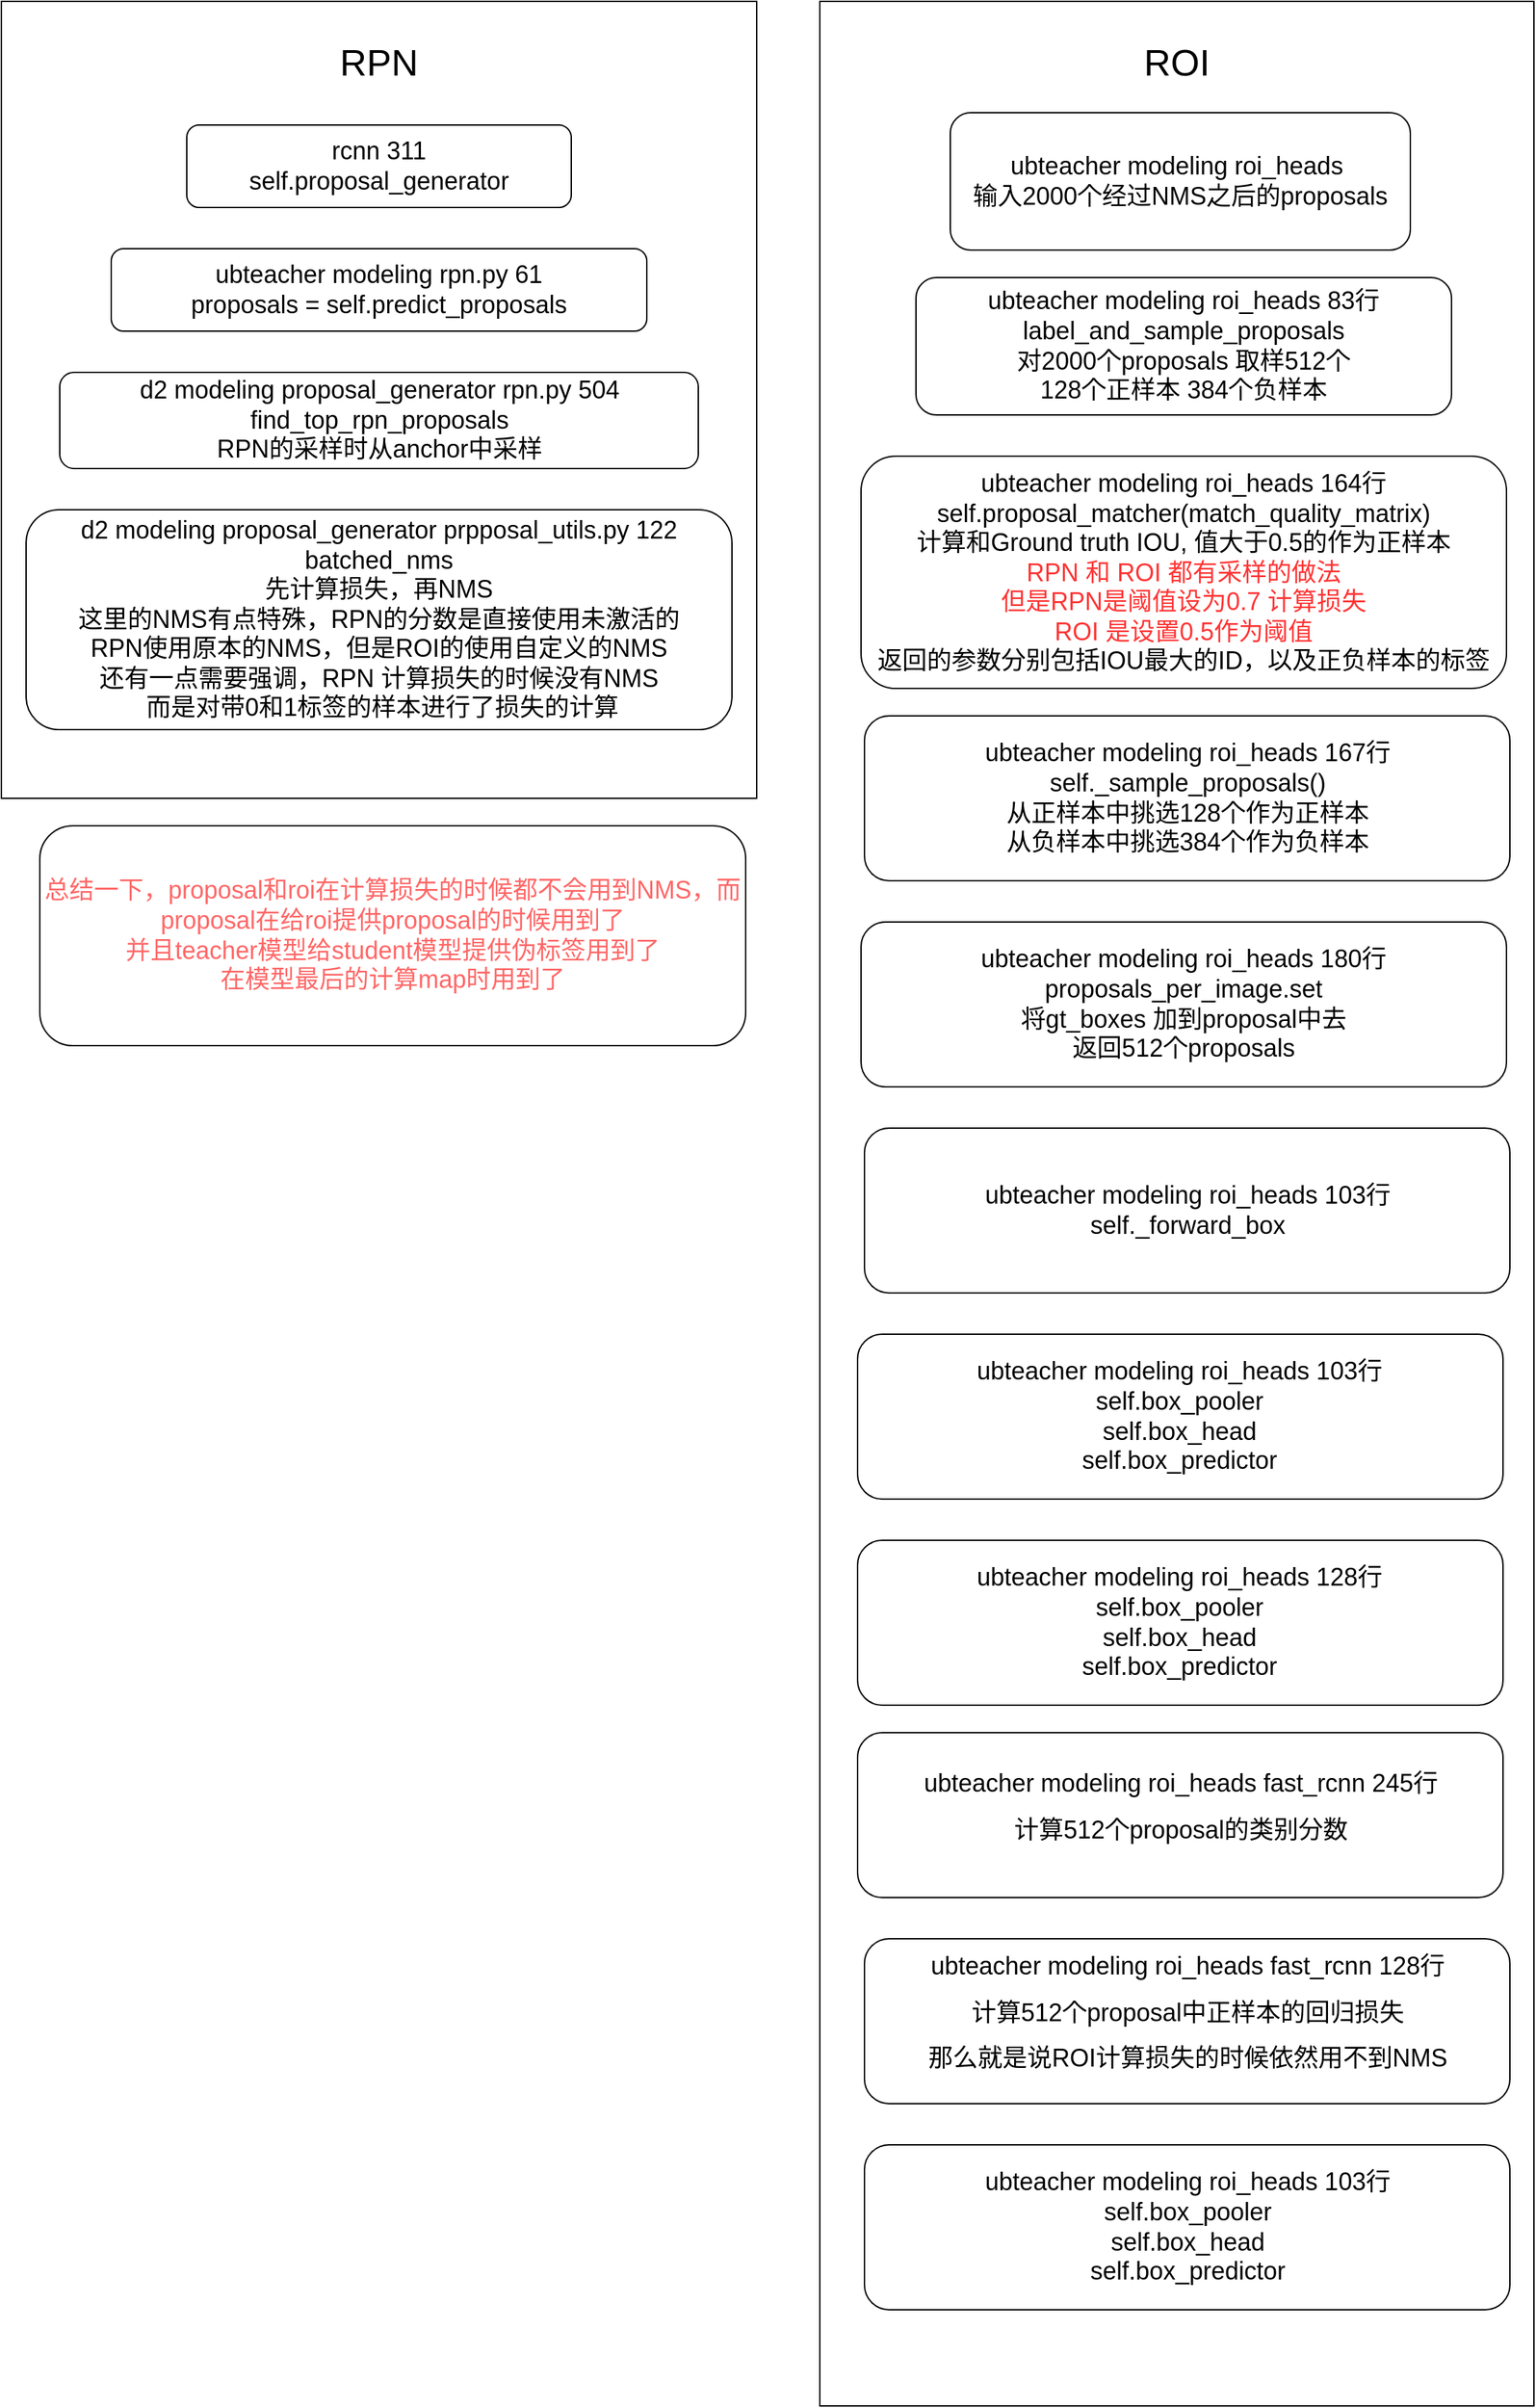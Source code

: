 <mxfile version="21.1.1" type="github">
  <diagram id="cp2CzAZKEZPghFZQ-joy" name="第 1 页">
    <mxGraphModel dx="1666" dy="865" grid="1" gridSize="10" guides="1" tooltips="1" connect="1" arrows="1" fold="1" page="1" pageScale="1" pageWidth="1200" pageHeight="1920" math="0" shadow="0">
      <root>
        <mxCell id="0" />
        <mxCell id="1" parent="0" />
        <mxCell id="iZZFebuZpYIs87GABAeR-6" value="" style="rounded=0;whiteSpace=wrap;html=1;fontFamily=Helvetica;fontSize=18;fontStyle=0" parent="1" vertex="1">
          <mxGeometry x="70" y="20" width="550" height="580" as="geometry" />
        </mxCell>
        <mxCell id="iZZFebuZpYIs87GABAeR-1" value="&lt;font style=&quot;font-size: 18px;&quot;&gt;rcnn 311&lt;br&gt;self.proposal_generator&lt;/font&gt;" style="rounded=1;whiteSpace=wrap;html=1;fontFamily=Helvetica;fontStyle=0;" parent="1" vertex="1">
          <mxGeometry x="205" y="110" width="280" height="60" as="geometry" />
        </mxCell>
        <mxCell id="iZZFebuZpYIs87GABAeR-2" value="&lt;font style=&quot;font-size: 18px;&quot;&gt;ubteacher modeling rpn.py 61&lt;br&gt;proposals = self.predict_proposals&lt;/font&gt;" style="rounded=1;whiteSpace=wrap;html=1;fontFamily=Helvetica;fontStyle=0;" parent="1" vertex="1">
          <mxGeometry x="150" y="200" width="390" height="60" as="geometry" />
        </mxCell>
        <mxCell id="iZZFebuZpYIs87GABAeR-3" value="&lt;font style=&quot;font-size: 18px;&quot;&gt;d2 modeling proposal_generator rpn.py 504&lt;br&gt;find_top_rpn_proposals&lt;br&gt;RPN的采样时从anchor中采样&lt;br&gt;&lt;/font&gt;" style="rounded=1;whiteSpace=wrap;html=1;fontFamily=Helvetica;fontStyle=0;" parent="1" vertex="1">
          <mxGeometry x="112.5" y="290" width="465" height="70" as="geometry" />
        </mxCell>
        <mxCell id="iZZFebuZpYIs87GABAeR-4" value="&lt;font style=&quot;font-size: 18px;&quot;&gt;d2 modeling proposal_generator prpposal_utils.py 122&lt;br&gt;batched_nms&lt;br&gt;先计算损失，再NMS&lt;br&gt;这里的NMS有点特殊，RPN的分数是直接使用未激活的&lt;br&gt;RPN使用原本的NMS，但是ROI的使用自定义的NMS&lt;br&gt;还有一点需要强调，RPN 计算损失的时候没有NMS&lt;br&gt;&amp;nbsp;而是对带0和1标签的样本进行了损失的计算&lt;br&gt;&lt;/font&gt;" style="rounded=1;whiteSpace=wrap;html=1;fontFamily=Helvetica;fontStyle=0;" parent="1" vertex="1">
          <mxGeometry x="88" y="390" width="514" height="160" as="geometry" />
        </mxCell>
        <mxCell id="iZZFebuZpYIs87GABAeR-7" value="RPN" style="text;html=1;strokeColor=none;fillColor=none;align=center;verticalAlign=middle;whiteSpace=wrap;rounded=0;fontFamily=Helvetica;fontSize=27;fontStyle=0" parent="1" vertex="1">
          <mxGeometry x="315" y="50" width="60" height="30" as="geometry" />
        </mxCell>
        <mxCell id="iZZFebuZpYIs87GABAeR-8" value="" style="rounded=0;whiteSpace=wrap;html=1;fontFamily=Helvetica;fontSize=18;fontStyle=0" parent="1" vertex="1">
          <mxGeometry x="666" y="20" width="520" height="1750" as="geometry" />
        </mxCell>
        <mxCell id="iZZFebuZpYIs87GABAeR-9" value="&lt;span style=&quot;font-size: 18px;&quot;&gt;ubteacher modeling roi_heads&amp;nbsp;&lt;br&gt;输入2000个经过NMS之后的proposals&lt;/span&gt;" style="rounded=1;whiteSpace=wrap;html=1;fontFamily=Helvetica;fontStyle=0;" parent="1" vertex="1">
          <mxGeometry x="761" y="101" width="335" height="100" as="geometry" />
        </mxCell>
        <mxCell id="iZZFebuZpYIs87GABAeR-10" value="&lt;span style=&quot;font-size: 18px;&quot;&gt;ubteacher modeling roi_heads 83行&lt;/span&gt;&lt;span style=&quot;font-size: 18px;&quot;&gt;&lt;br&gt;label_and_sample_proposals&lt;br&gt;对2000个proposals 取样512个&lt;br&gt;128个正样本 384个负样本&lt;br&gt;&lt;/span&gt;" style="rounded=1;whiteSpace=wrap;html=1;fontFamily=Helvetica;fontStyle=0;" parent="1" vertex="1">
          <mxGeometry x="736" y="221" width="390" height="100" as="geometry" />
        </mxCell>
        <mxCell id="iZZFebuZpYIs87GABAeR-13" value="ROI" style="text;html=1;strokeColor=none;fillColor=none;align=center;verticalAlign=middle;whiteSpace=wrap;rounded=0;fontFamily=Helvetica;fontSize=27;fontStyle=0" parent="1" vertex="1">
          <mxGeometry x="896" y="50" width="60" height="30" as="geometry" />
        </mxCell>
        <mxCell id="iZZFebuZpYIs87GABAeR-14" value="&lt;span style=&quot;font-size: 18px;&quot;&gt;ubteacher modeling roi_heads 164行&lt;/span&gt;&lt;br&gt;&lt;span style=&quot;font-size: 18px;&quot;&gt;self.proposal_matcher(match_quality_matrix)&lt;br&gt;计算和Ground truth IOU, 值大于0.5的作为正样本&lt;br&gt;&lt;font color=&quot;#ff3333&quot;&gt;RPN 和 ROI 都有采样的做法&lt;br&gt;但是RPN是阈值设为0.7 计算损失&lt;br&gt;ROI 是设置0.5作为阈值&lt;br&gt;&lt;/font&gt;返回的参数分别包括IOU最大的ID，以及正负样本的标签&lt;br&gt;&lt;/span&gt;" style="rounded=1;whiteSpace=wrap;html=1;fontFamily=Helvetica;fontStyle=0;" parent="1" vertex="1">
          <mxGeometry x="696" y="351" width="470" height="169" as="geometry" />
        </mxCell>
        <mxCell id="iZZFebuZpYIs87GABAeR-15" value="&lt;span style=&quot;font-size: 18px;&quot;&gt;ubteacher modeling roi_heads 167行&lt;/span&gt;&lt;br&gt;&lt;span style=&quot;font-size: 18px;&quot;&gt;self._sample_proposals()&lt;br&gt;从正样本中挑选128个作为正样本&lt;/span&gt;&lt;br&gt;&lt;span style=&quot;font-size: 18px;&quot;&gt;从负样本中挑选384个作为负样本&lt;/span&gt;" style="rounded=1;whiteSpace=wrap;html=1;fontFamily=Helvetica;fontStyle=0;" parent="1" vertex="1">
          <mxGeometry x="698.5" y="540" width="470" height="120" as="geometry" />
        </mxCell>
        <mxCell id="iZZFebuZpYIs87GABAeR-16" value="&lt;span style=&quot;font-size: 18px;&quot;&gt;ubteacher modeling roi_heads 180行&lt;/span&gt;&lt;br&gt;&lt;span style=&quot;font-size: 18px;&quot;&gt;proposals_per_image.set&lt;br&gt;将gt_boxes 加到proposal中去&lt;br&gt;返回512个proposals&lt;br&gt;&lt;/span&gt;" style="rounded=1;whiteSpace=wrap;html=1;fontFamily=Helvetica;fontStyle=0;" parent="1" vertex="1">
          <mxGeometry x="696" y="690" width="470" height="120" as="geometry" />
        </mxCell>
        <mxCell id="iZZFebuZpYIs87GABAeR-17" value="&lt;span style=&quot;font-size: 18px;&quot;&gt;ubteacher modeling roi_heads 103行&lt;/span&gt;&lt;br&gt;&lt;span style=&quot;font-size: 18px;&quot;&gt;self._forward_box&lt;/span&gt;&lt;br&gt;" style="rounded=1;whiteSpace=wrap;html=1;fontFamily=Helvetica;fontStyle=0;" parent="1" vertex="1">
          <mxGeometry x="698.5" y="840" width="470" height="120" as="geometry" />
        </mxCell>
        <mxCell id="iZZFebuZpYIs87GABAeR-18" value="&lt;font style=&quot;font-size: 18px;&quot;&gt;ubteacher modeling roi_heads 103行&lt;br&gt;self.box_pooler&lt;br&gt;self.box_head&lt;br&gt;self.box_predictor&lt;/font&gt;" style="rounded=1;whiteSpace=wrap;html=1;fontFamily=Helvetica;fontStyle=0;" parent="1" vertex="1">
          <mxGeometry x="693.49" y="990" width="470" height="120" as="geometry" />
        </mxCell>
        <mxCell id="iZZFebuZpYIs87GABAeR-19" value="&lt;span style=&quot;font-size: 18px;&quot;&gt;ubteacher modeling roi_heads fast_rcnn 245行&lt;br&gt;&lt;/span&gt;&lt;p&gt;&lt;font style=&quot;font-size: 18px;&quot;&gt;计算512个proposal的类别分数&lt;/font&gt;&lt;/p&gt;" style="rounded=1;whiteSpace=wrap;html=1;fontFamily=Helvetica;fontStyle=0;" parent="1" vertex="1">
          <mxGeometry x="693.5" y="1280" width="470" height="120" as="geometry" />
        </mxCell>
        <mxCell id="iZZFebuZpYIs87GABAeR-20" value="&lt;font style=&quot;font-size: 18px;&quot;&gt;ubteacher modeling roi_heads 128行&lt;br&gt;self.box_pooler&lt;br&gt;self.box_head&lt;br&gt;self.box_predictor&lt;/font&gt;" style="rounded=1;whiteSpace=wrap;html=1;fontFamily=Helvetica;fontStyle=0;" parent="1" vertex="1">
          <mxGeometry x="693.49" y="1140" width="470" height="120" as="geometry" />
        </mxCell>
        <mxCell id="iZZFebuZpYIs87GABAeR-21" value="&lt;span style=&quot;font-size: 18px;&quot;&gt;ubteacher modeling roi_heads fast_rcnn 128行&lt;br&gt;&lt;/span&gt;&lt;p&gt;&lt;font style=&quot;font-size: 18px;&quot;&gt;计算512个proposal中正样本的回归损失&lt;/font&gt;&lt;/p&gt;&lt;p&gt;&lt;font style=&quot;font-size: 18px;&quot;&gt;那么就是说ROI计算损失的时候依然用不到NMS&lt;/font&gt;&lt;/p&gt;" style="rounded=1;whiteSpace=wrap;html=1;fontFamily=Helvetica;fontStyle=0;" parent="1" vertex="1">
          <mxGeometry x="698.5" y="1430" width="470" height="120" as="geometry" />
        </mxCell>
        <mxCell id="iZZFebuZpYIs87GABAeR-22" value="&lt;font style=&quot;font-size: 18px;&quot;&gt;ubteacher modeling roi_heads 103行&lt;br&gt;self.box_pooler&lt;br&gt;self.box_head&lt;br&gt;self.box_predictor&lt;/font&gt;" style="rounded=1;whiteSpace=wrap;html=1;fontFamily=Helvetica;fontStyle=0;" parent="1" vertex="1">
          <mxGeometry x="698.5" y="1580" width="470" height="120" as="geometry" />
        </mxCell>
        <mxCell id="iZZFebuZpYIs87GABAeR-23" value="&lt;font style=&quot;font-size: 18px;&quot;&gt;&lt;font color=&quot;#ff6666&quot;&gt;总结一下，proposal和roi在计算损失的时候都不会用到NMS，而proposal在给roi提供proposal的时候用到了&lt;br&gt;并且teacher模型给student模型提供伪标签用到了&lt;br&gt;在模型最后的计算map时用到了&lt;/font&gt;&lt;br&gt;&lt;/font&gt;" style="rounded=1;whiteSpace=wrap;html=1;fontFamily=Helvetica;fontStyle=0;" parent="1" vertex="1">
          <mxGeometry x="98" y="620" width="514" height="160" as="geometry" />
        </mxCell>
      </root>
    </mxGraphModel>
  </diagram>
</mxfile>
